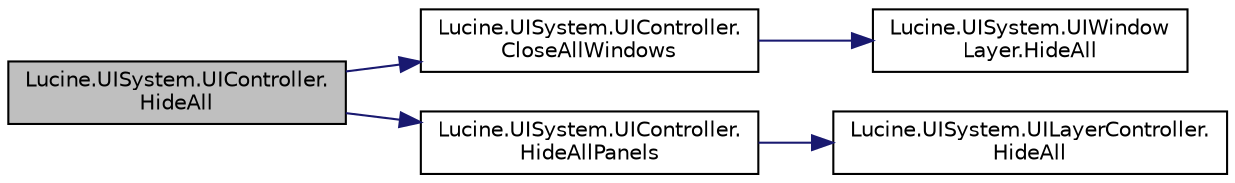 digraph "Lucine.UISystem.UIController.HideAll"
{
 // LATEX_PDF_SIZE
  edge [fontname="Helvetica",fontsize="10",labelfontname="Helvetica",labelfontsize="10"];
  node [fontname="Helvetica",fontsize="10",shape=record];
  rankdir="LR";
  Node1 [label="Lucine.UISystem.UIController.\lHideAll",height=0.2,width=0.4,color="black", fillcolor="grey75", style="filled", fontcolor="black",tooltip=" "];
  Node1 -> Node2 [color="midnightblue",fontsize="10",style="solid",fontname="Helvetica"];
  Node2 [label="Lucine.UISystem.UIController.\lCloseAllWindows",height=0.2,width=0.4,color="black", fillcolor="white", style="filled",URL="$class_lucine_1_1_u_i_system_1_1_u_i_controller.html#a89c5ab9b0f9df98917454d83c9e0f7f9",tooltip=" "];
  Node2 -> Node3 [color="midnightblue",fontsize="10",style="solid",fontname="Helvetica"];
  Node3 [label="Lucine.UISystem.UIWindow\lLayer.HideAll",height=0.2,width=0.4,color="black", fillcolor="white", style="filled",URL="$class_lucine_1_1_u_i_system_1_1_u_i_window_layer.html#a3a3f6500b87d5b2f2e31b0abe6d95c7b",tooltip="Hide all windows of the layer"];
  Node1 -> Node4 [color="midnightblue",fontsize="10",style="solid",fontname="Helvetica"];
  Node4 [label="Lucine.UISystem.UIController.\lHideAllPanels",height=0.2,width=0.4,color="black", fillcolor="white", style="filled",URL="$class_lucine_1_1_u_i_system_1_1_u_i_controller.html#ad4795e18d43e537a817e80d2e70ce1f0",tooltip=" "];
  Node4 -> Node5 [color="midnightblue",fontsize="10",style="solid",fontname="Helvetica"];
  Node5 [label="Lucine.UISystem.UILayerController.\lHideAll",height=0.2,width=0.4,color="black", fillcolor="white", style="filled",URL="$class_lucine_1_1_u_i_system_1_1_u_i_layer_controller.html#a90128509885b1e498a2a770f6af25e6b",tooltip="Hide all screens of the layer animating them or not depending of parameter"];
}
